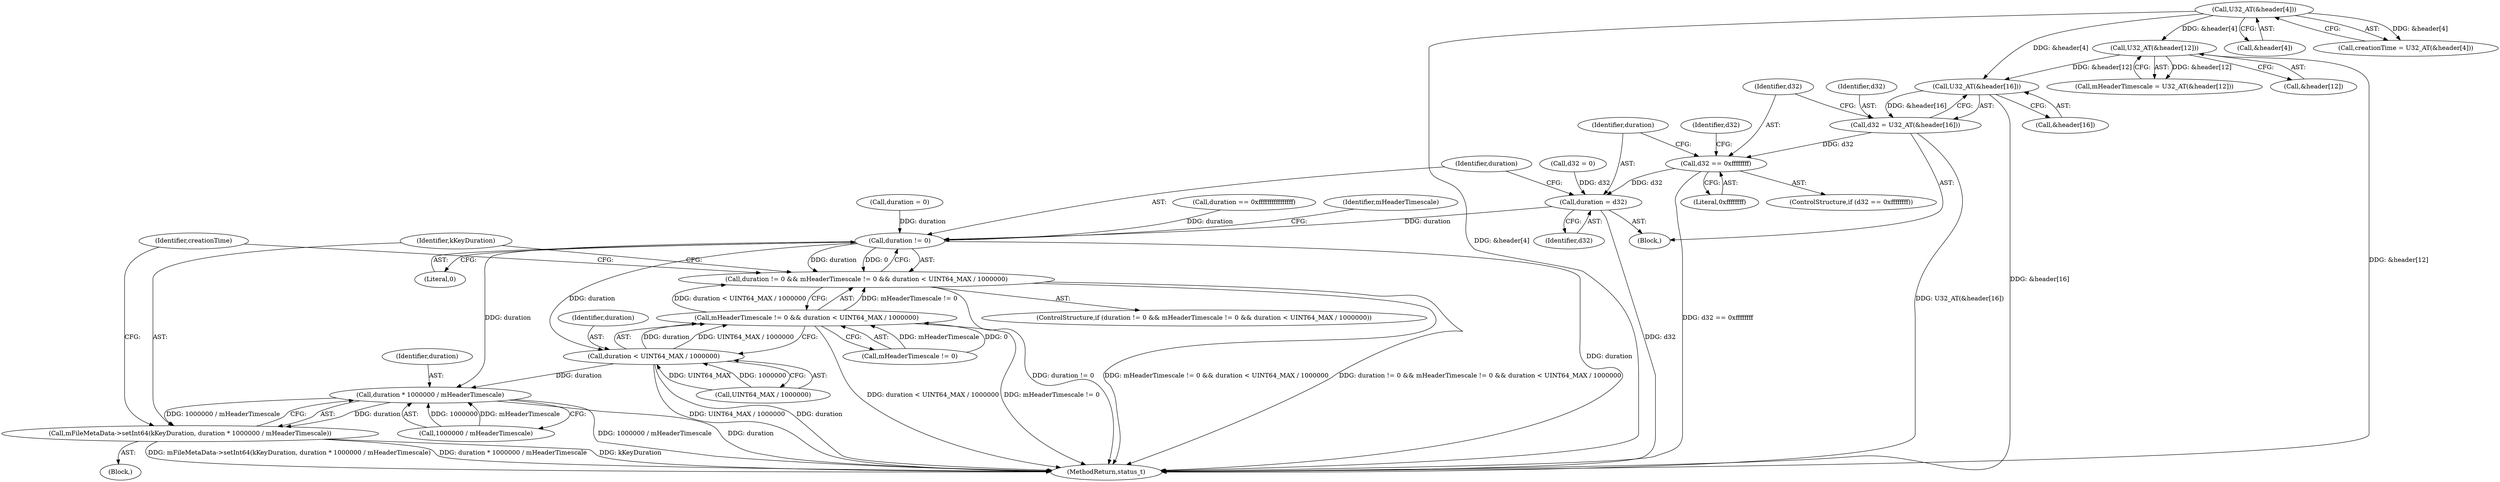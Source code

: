 digraph "0_Android_8a3a2f6ea7defe1a81bb32b3c9f3537f84749b9d@array" {
"1003177" [label="(Call,U32_AT(&header[16]))"];
"1003162" [label="(Call,U32_AT(&header[4]))"];
"1003169" [label="(Call,U32_AT(&header[12]))"];
"1003175" [label="(Call,d32 = U32_AT(&header[16]))"];
"1003183" [label="(Call,d32 == 0xffffffff)"];
"1003190" [label="(Call,duration = d32)"];
"1003195" [label="(Call,duration != 0)"];
"1003194" [label="(Call,duration != 0 && mHeaderTimescale != 0 && duration < UINT64_MAX / 1000000)"];
"1003202" [label="(Call,duration < UINT64_MAX / 1000000)"];
"1003198" [label="(Call,mHeaderTimescale != 0 && duration < UINT64_MAX / 1000000)"];
"1003210" [label="(Call,duration * 1000000 / mHeaderTimescale)"];
"1003208" [label="(Call,mFileMetaData->setInt64(kKeyDuration, duration * 1000000 / mHeaderTimescale))"];
"1003159" [label="(Block,)"];
"1003177" [label="(Call,U32_AT(&header[16]))"];
"1003196" [label="(Identifier,duration)"];
"1003163" [label="(Call,&header[4])"];
"1003210" [label="(Call,duration * 1000000 / mHeaderTimescale)"];
"1003192" [label="(Identifier,d32)"];
"1003190" [label="(Call,duration = d32)"];
"1003195" [label="(Call,duration != 0)"];
"1003193" [label="(ControlStructure,if (duration != 0 && mHeaderTimescale != 0 && duration < UINT64_MAX / 1000000))"];
"1003203" [label="(Identifier,duration)"];
"1003188" [label="(Identifier,d32)"];
"1003162" [label="(Call,U32_AT(&header[4]))"];
"1003207" [label="(Block,)"];
"1003199" [label="(Call,mHeaderTimescale != 0)"];
"1003170" [label="(Call,&header[12])"];
"1003160" [label="(Call,creationTime = U32_AT(&header[4]))"];
"1003187" [label="(Call,d32 = 0)"];
"1003141" [label="(Call,duration == 0xffffffffffffffff)"];
"1003212" [label="(Call,1000000 / mHeaderTimescale)"];
"1003198" [label="(Call,mHeaderTimescale != 0 && duration < UINT64_MAX / 1000000)"];
"1003191" [label="(Identifier,duration)"];
"1003176" [label="(Identifier,d32)"];
"1003194" [label="(Call,duration != 0 && mHeaderTimescale != 0 && duration < UINT64_MAX / 1000000)"];
"1003209" [label="(Identifier,kKeyDuration)"];
"1003185" [label="(Literal,0xffffffff)"];
"1003167" [label="(Call,mHeaderTimescale = U32_AT(&header[12]))"];
"1003202" [label="(Call,duration < UINT64_MAX / 1000000)"];
"1003145" [label="(Call,duration = 0)"];
"1003200" [label="(Identifier,mHeaderTimescale)"];
"1003175" [label="(Call,d32 = U32_AT(&header[16]))"];
"1003184" [label="(Identifier,d32)"];
"1003182" [label="(ControlStructure,if (d32 == 0xffffffff))"];
"1003208" [label="(Call,mFileMetaData->setInt64(kKeyDuration, duration * 1000000 / mHeaderTimescale))"];
"1003218" [label="(Identifier,creationTime)"];
"1003197" [label="(Literal,0)"];
"1003204" [label="(Call,UINT64_MAX / 1000000)"];
"1003178" [label="(Call,&header[16])"];
"1003169" [label="(Call,U32_AT(&header[12]))"];
"1003183" [label="(Call,d32 == 0xffffffff)"];
"1003211" [label="(Identifier,duration)"];
"1003903" [label="(MethodReturn,status_t)"];
"1003177" -> "1003175"  [label="AST: "];
"1003177" -> "1003178"  [label="CFG: "];
"1003178" -> "1003177"  [label="AST: "];
"1003175" -> "1003177"  [label="CFG: "];
"1003177" -> "1003903"  [label="DDG: &header[16]"];
"1003177" -> "1003175"  [label="DDG: &header[16]"];
"1003162" -> "1003177"  [label="DDG: &header[4]"];
"1003169" -> "1003177"  [label="DDG: &header[12]"];
"1003162" -> "1003160"  [label="AST: "];
"1003162" -> "1003163"  [label="CFG: "];
"1003163" -> "1003162"  [label="AST: "];
"1003160" -> "1003162"  [label="CFG: "];
"1003162" -> "1003903"  [label="DDG: &header[4]"];
"1003162" -> "1003160"  [label="DDG: &header[4]"];
"1003162" -> "1003169"  [label="DDG: &header[4]"];
"1003169" -> "1003167"  [label="AST: "];
"1003169" -> "1003170"  [label="CFG: "];
"1003170" -> "1003169"  [label="AST: "];
"1003167" -> "1003169"  [label="CFG: "];
"1003169" -> "1003903"  [label="DDG: &header[12]"];
"1003169" -> "1003167"  [label="DDG: &header[12]"];
"1003175" -> "1003159"  [label="AST: "];
"1003176" -> "1003175"  [label="AST: "];
"1003184" -> "1003175"  [label="CFG: "];
"1003175" -> "1003903"  [label="DDG: U32_AT(&header[16])"];
"1003175" -> "1003183"  [label="DDG: d32"];
"1003183" -> "1003182"  [label="AST: "];
"1003183" -> "1003185"  [label="CFG: "];
"1003184" -> "1003183"  [label="AST: "];
"1003185" -> "1003183"  [label="AST: "];
"1003188" -> "1003183"  [label="CFG: "];
"1003191" -> "1003183"  [label="CFG: "];
"1003183" -> "1003903"  [label="DDG: d32 == 0xffffffff"];
"1003183" -> "1003190"  [label="DDG: d32"];
"1003190" -> "1003159"  [label="AST: "];
"1003190" -> "1003192"  [label="CFG: "];
"1003191" -> "1003190"  [label="AST: "];
"1003192" -> "1003190"  [label="AST: "];
"1003196" -> "1003190"  [label="CFG: "];
"1003190" -> "1003903"  [label="DDG: d32"];
"1003187" -> "1003190"  [label="DDG: d32"];
"1003190" -> "1003195"  [label="DDG: duration"];
"1003195" -> "1003194"  [label="AST: "];
"1003195" -> "1003197"  [label="CFG: "];
"1003196" -> "1003195"  [label="AST: "];
"1003197" -> "1003195"  [label="AST: "];
"1003200" -> "1003195"  [label="CFG: "];
"1003194" -> "1003195"  [label="CFG: "];
"1003195" -> "1003903"  [label="DDG: duration"];
"1003195" -> "1003194"  [label="DDG: duration"];
"1003195" -> "1003194"  [label="DDG: 0"];
"1003145" -> "1003195"  [label="DDG: duration"];
"1003141" -> "1003195"  [label="DDG: duration"];
"1003195" -> "1003202"  [label="DDG: duration"];
"1003195" -> "1003210"  [label="DDG: duration"];
"1003194" -> "1003193"  [label="AST: "];
"1003194" -> "1003198"  [label="CFG: "];
"1003198" -> "1003194"  [label="AST: "];
"1003209" -> "1003194"  [label="CFG: "];
"1003218" -> "1003194"  [label="CFG: "];
"1003194" -> "1003903"  [label="DDG: duration != 0"];
"1003194" -> "1003903"  [label="DDG: mHeaderTimescale != 0 && duration < UINT64_MAX / 1000000"];
"1003194" -> "1003903"  [label="DDG: duration != 0 && mHeaderTimescale != 0 && duration < UINT64_MAX / 1000000"];
"1003198" -> "1003194"  [label="DDG: mHeaderTimescale != 0"];
"1003198" -> "1003194"  [label="DDG: duration < UINT64_MAX / 1000000"];
"1003202" -> "1003198"  [label="AST: "];
"1003202" -> "1003204"  [label="CFG: "];
"1003203" -> "1003202"  [label="AST: "];
"1003204" -> "1003202"  [label="AST: "];
"1003198" -> "1003202"  [label="CFG: "];
"1003202" -> "1003903"  [label="DDG: duration"];
"1003202" -> "1003903"  [label="DDG: UINT64_MAX / 1000000"];
"1003202" -> "1003198"  [label="DDG: duration"];
"1003202" -> "1003198"  [label="DDG: UINT64_MAX / 1000000"];
"1003204" -> "1003202"  [label="DDG: UINT64_MAX"];
"1003204" -> "1003202"  [label="DDG: 1000000"];
"1003202" -> "1003210"  [label="DDG: duration"];
"1003198" -> "1003199"  [label="CFG: "];
"1003199" -> "1003198"  [label="AST: "];
"1003198" -> "1003903"  [label="DDG: mHeaderTimescale != 0"];
"1003198" -> "1003903"  [label="DDG: duration < UINT64_MAX / 1000000"];
"1003199" -> "1003198"  [label="DDG: mHeaderTimescale"];
"1003199" -> "1003198"  [label="DDG: 0"];
"1003210" -> "1003208"  [label="AST: "];
"1003210" -> "1003212"  [label="CFG: "];
"1003211" -> "1003210"  [label="AST: "];
"1003212" -> "1003210"  [label="AST: "];
"1003208" -> "1003210"  [label="CFG: "];
"1003210" -> "1003903"  [label="DDG: 1000000 / mHeaderTimescale"];
"1003210" -> "1003903"  [label="DDG: duration"];
"1003210" -> "1003208"  [label="DDG: duration"];
"1003210" -> "1003208"  [label="DDG: 1000000 / mHeaderTimescale"];
"1003212" -> "1003210"  [label="DDG: 1000000"];
"1003212" -> "1003210"  [label="DDG: mHeaderTimescale"];
"1003208" -> "1003207"  [label="AST: "];
"1003209" -> "1003208"  [label="AST: "];
"1003218" -> "1003208"  [label="CFG: "];
"1003208" -> "1003903"  [label="DDG: kKeyDuration"];
"1003208" -> "1003903"  [label="DDG: mFileMetaData->setInt64(kKeyDuration, duration * 1000000 / mHeaderTimescale)"];
"1003208" -> "1003903"  [label="DDG: duration * 1000000 / mHeaderTimescale"];
}
